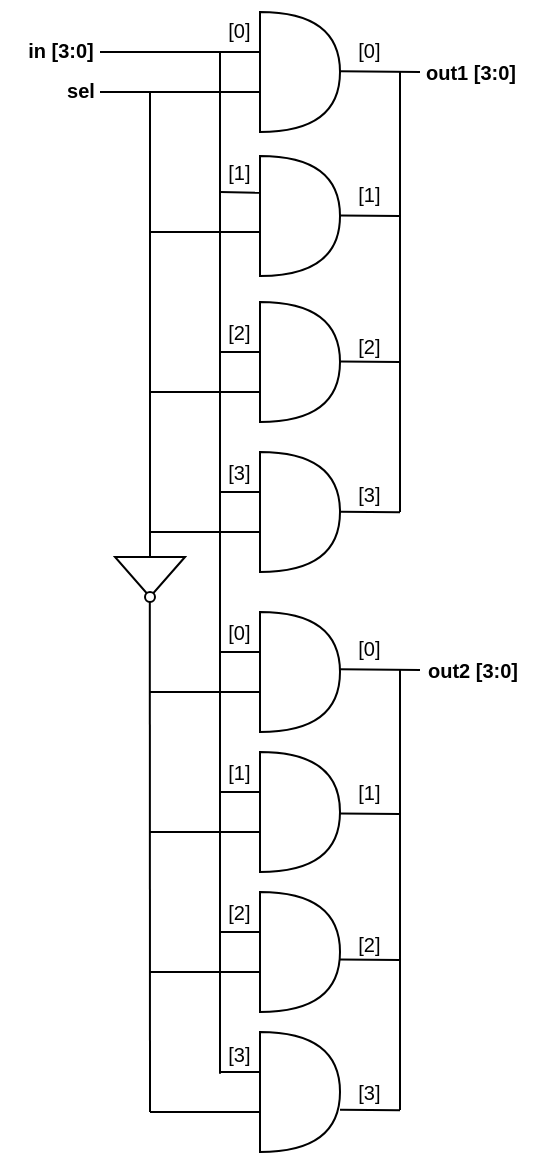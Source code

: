 <mxfile>
    <diagram id="PkcBlHhPvtz-_KXrimHW" name="Page-1">
        <mxGraphModel dx="1113" dy="626" grid="0" gridSize="10" guides="1" tooltips="1" connect="1" arrows="1" fold="1" page="1" pageScale="1" pageWidth="850" pageHeight="1100" background="#ffffff" math="0" shadow="0">
            <root>
                <mxCell id="0"/>
                <mxCell id="1" parent="0"/>
                <mxCell id="3" value="" style="shape=or;whiteSpace=wrap;html=1;strokeColor=#000000;fillColor=#FFFFFF;" parent="1" vertex="1">
                    <mxGeometry x="290" y="470" width="40" height="60" as="geometry"/>
                </mxCell>
                <mxCell id="6" value="&lt;b style=&quot;font-size: 10px;&quot;&gt;&lt;font style=&quot;font-size: 10px;&quot;&gt;in [3:0]&lt;/font&gt;&lt;/b&gt;" style="text;html=1;align=center;verticalAlign=middle;resizable=0;points=[];autosize=1;strokeColor=none;fillColor=none;fontColor=#000000;fontSize=10;" parent="1" vertex="1">
                    <mxGeometry x="160" y="104" width="60" height="30" as="geometry"/>
                </mxCell>
                <mxCell id="7" value="" style="endArrow=none;html=1;strokeColor=#000000;strokeWidth=1;" parent="1" edge="1">
                    <mxGeometry width="50" height="50" relative="1" as="geometry">
                        <mxPoint x="270" y="120" as="sourcePoint"/>
                        <mxPoint x="270" y="190" as="targetPoint"/>
                    </mxGeometry>
                </mxCell>
                <mxCell id="9" value="" style="shape=or;whiteSpace=wrap;html=1;strokeColor=#000000;fillColor=#FFFFFF;" parent="1" vertex="1">
                    <mxGeometry x="290" y="100" width="40" height="60" as="geometry"/>
                </mxCell>
                <mxCell id="10" value="" style="endArrow=none;html=1;strokeColor=#000000;strokeWidth=1;entryX=0.002;entryY=0.307;entryDx=0;entryDy=0;entryPerimeter=0;" parent="1" target="34" edge="1">
                    <mxGeometry width="50" height="50" relative="1" as="geometry">
                        <mxPoint x="270" y="190" as="sourcePoint"/>
                        <mxPoint x="280" y="240" as="targetPoint"/>
                    </mxGeometry>
                </mxCell>
                <mxCell id="11" value="" style="endArrow=none;html=1;strokeColor=#000000;strokeWidth=1;" parent="1" edge="1">
                    <mxGeometry width="50" height="50" relative="1" as="geometry">
                        <mxPoint x="290" y="120" as="sourcePoint"/>
                        <mxPoint x="210" y="120" as="targetPoint"/>
                    </mxGeometry>
                </mxCell>
                <mxCell id="12" value="" style="endArrow=none;html=1;strokeColor=#000000;strokeWidth=1;" parent="1" edge="1">
                    <mxGeometry width="50" height="50" relative="1" as="geometry">
                        <mxPoint x="290" y="140" as="sourcePoint"/>
                        <mxPoint x="210" y="140" as="targetPoint"/>
                    </mxGeometry>
                </mxCell>
                <mxCell id="13" value="&lt;b&gt;sel&lt;/b&gt;" style="text;html=1;align=center;verticalAlign=middle;resizable=0;points=[];autosize=1;strokeColor=none;fillColor=none;fontColor=#000000;fontSize=10;" parent="1" vertex="1">
                    <mxGeometry x="180" y="124" width="40" height="30" as="geometry"/>
                </mxCell>
                <mxCell id="19" value="" style="triangle;whiteSpace=wrap;html=1;fontSize=10;fontColor=#000000;rotation=90;fillColor=#FFFFFF;strokeColor=#000000;" parent="1" vertex="1">
                    <mxGeometry x="225" y="365" width="20" height="35" as="geometry"/>
                </mxCell>
                <mxCell id="20" value="" style="ellipse;whiteSpace=wrap;html=1;aspect=fixed;fontSize=10;fontColor=#000000;fillColor=#FFFFFF;strokeColor=#000000;" parent="1" vertex="1">
                    <mxGeometry x="232.5" y="390" width="5" height="5" as="geometry"/>
                </mxCell>
                <mxCell id="21" value="" style="endArrow=none;html=1;strokeColor=#000000;strokeWidth=1;exitX=0;exitY=0.5;exitDx=0;exitDy=0;" parent="1" source="19" edge="1">
                    <mxGeometry width="50" height="50" relative="1" as="geometry">
                        <mxPoint x="200" y="170" as="sourcePoint"/>
                        <mxPoint x="235" y="140" as="targetPoint"/>
                    </mxGeometry>
                </mxCell>
                <mxCell id="23" value="" style="endArrow=none;html=1;strokeColor=#000000;strokeWidth=1;" parent="1" edge="1">
                    <mxGeometry width="50" height="50" relative="1" as="geometry">
                        <mxPoint x="290" y="210" as="sourcePoint"/>
                        <mxPoint x="235" y="210" as="targetPoint"/>
                    </mxGeometry>
                </mxCell>
                <mxCell id="25" value="" style="endArrow=none;html=1;strokeColor=#000000;strokeWidth=1;" parent="1" edge="1">
                    <mxGeometry width="50" height="50" relative="1" as="geometry">
                        <mxPoint x="370" y="130" as="sourcePoint"/>
                        <mxPoint x="330" y="129.66" as="targetPoint"/>
                    </mxGeometry>
                </mxCell>
                <mxCell id="28" value="&lt;b&gt;out1 [3:0]&lt;/b&gt;" style="text;html=1;align=center;verticalAlign=middle;resizable=0;points=[];autosize=1;strokeColor=none;fillColor=none;fontColor=#000000;fontSize=10;" parent="1" vertex="1">
                    <mxGeometry x="360" y="115" width="70" height="30" as="geometry"/>
                </mxCell>
                <mxCell id="34" value="" style="shape=or;whiteSpace=wrap;html=1;strokeColor=#000000;fillColor=#FFFFFF;" vertex="1" parent="1">
                    <mxGeometry x="290" y="172" width="40" height="60" as="geometry"/>
                </mxCell>
                <mxCell id="35" value="" style="shape=or;whiteSpace=wrap;html=1;strokeColor=#000000;fillColor=#FFFFFF;" vertex="1" parent="1">
                    <mxGeometry x="290" y="245" width="40" height="60" as="geometry"/>
                </mxCell>
                <mxCell id="36" value="" style="shape=or;whiteSpace=wrap;html=1;strokeColor=#000000;fillColor=#FFFFFF;" vertex="1" parent="1">
                    <mxGeometry x="290" y="320" width="40" height="60" as="geometry"/>
                </mxCell>
                <mxCell id="37" value="" style="shape=or;whiteSpace=wrap;html=1;strokeColor=#000000;fillColor=#FFFFFF;" vertex="1" parent="1">
                    <mxGeometry x="290" y="400" width="40" height="60" as="geometry"/>
                </mxCell>
                <mxCell id="38" value="" style="shape=or;whiteSpace=wrap;html=1;strokeColor=#000000;fillColor=#FFFFFF;" vertex="1" parent="1">
                    <mxGeometry x="290" y="540" width="40" height="60" as="geometry"/>
                </mxCell>
                <mxCell id="39" value="" style="shape=or;whiteSpace=wrap;html=1;strokeColor=#000000;fillColor=#FFFFFF;" vertex="1" parent="1">
                    <mxGeometry x="290" y="610" width="40" height="60" as="geometry"/>
                </mxCell>
                <mxCell id="40" value="" style="endArrow=none;html=1;strokeColor=#000000;strokeWidth=1;" edge="1" parent="1">
                    <mxGeometry width="50" height="50" relative="1" as="geometry">
                        <mxPoint x="270" y="190" as="sourcePoint"/>
                        <mxPoint x="270" y="630.889" as="targetPoint"/>
                    </mxGeometry>
                </mxCell>
                <mxCell id="41" value="" style="endArrow=none;html=1;strokeColor=#000000;strokeWidth=1;entryX=0;entryY=0.417;entryDx=0;entryDy=0;entryPerimeter=0;" edge="1" parent="1" target="35">
                    <mxGeometry width="50" height="50" relative="1" as="geometry">
                        <mxPoint x="270" y="270" as="sourcePoint"/>
                        <mxPoint x="290.0" y="260.42" as="targetPoint"/>
                    </mxGeometry>
                </mxCell>
                <mxCell id="42" value="" style="endArrow=none;html=1;strokeColor=#000000;strokeWidth=1;entryX=0;entryY=0.417;entryDx=0;entryDy=0;entryPerimeter=0;" edge="1" parent="1">
                    <mxGeometry width="50" height="50" relative="1" as="geometry">
                        <mxPoint x="270" y="340" as="sourcePoint"/>
                        <mxPoint x="290" y="340.02" as="targetPoint"/>
                    </mxGeometry>
                </mxCell>
                <mxCell id="43" value="" style="endArrow=none;html=1;strokeColor=#000000;strokeWidth=1;exitX=0.012;exitY=0.333;exitDx=0;exitDy=0;exitPerimeter=0;" edge="1" parent="1" source="37">
                    <mxGeometry width="50" height="50" relative="1" as="geometry">
                        <mxPoint x="280" y="350" as="sourcePoint"/>
                        <mxPoint x="270" y="420" as="targetPoint"/>
                    </mxGeometry>
                </mxCell>
                <mxCell id="44" value="" style="endArrow=none;html=1;strokeColor=#000000;strokeWidth=1;exitX=0.012;exitY=0.333;exitDx=0;exitDy=0;exitPerimeter=0;" edge="1" parent="1">
                    <mxGeometry width="50" height="50" relative="1" as="geometry">
                        <mxPoint x="290" y="490" as="sourcePoint"/>
                        <mxPoint x="269.52" y="490.02" as="targetPoint"/>
                    </mxGeometry>
                </mxCell>
                <mxCell id="46" value="" style="endArrow=none;html=1;strokeColor=#000000;strokeWidth=1;exitX=0.012;exitY=0.333;exitDx=0;exitDy=0;exitPerimeter=0;" edge="1" parent="1">
                    <mxGeometry width="50" height="50" relative="1" as="geometry">
                        <mxPoint x="290" y="560" as="sourcePoint"/>
                        <mxPoint x="269.52" y="560.02" as="targetPoint"/>
                    </mxGeometry>
                </mxCell>
                <mxCell id="47" value="" style="endArrow=none;html=1;strokeColor=#000000;strokeWidth=1;exitX=0.012;exitY=0.333;exitDx=0;exitDy=0;exitPerimeter=0;" edge="1" parent="1">
                    <mxGeometry width="50" height="50" relative="1" as="geometry">
                        <mxPoint x="290" y="630" as="sourcePoint"/>
                        <mxPoint x="269.52" y="630.02" as="targetPoint"/>
                    </mxGeometry>
                </mxCell>
                <mxCell id="49" value="" style="endArrow=none;html=1;strokeColor=#000000;strokeWidth=1;" edge="1" parent="1">
                    <mxGeometry width="50" height="50" relative="1" as="geometry">
                        <mxPoint x="290" y="290" as="sourcePoint"/>
                        <mxPoint x="235" y="290" as="targetPoint"/>
                    </mxGeometry>
                </mxCell>
                <mxCell id="50" value="" style="endArrow=none;html=1;strokeColor=#000000;strokeWidth=1;" edge="1" parent="1">
                    <mxGeometry width="50" height="50" relative="1" as="geometry">
                        <mxPoint x="290" y="360" as="sourcePoint"/>
                        <mxPoint x="235" y="360" as="targetPoint"/>
                    </mxGeometry>
                </mxCell>
                <mxCell id="52" value="" style="endArrow=none;html=1;strokeColor=#000000;strokeWidth=1;" edge="1" parent="1">
                    <mxGeometry width="50" height="50" relative="1" as="geometry">
                        <mxPoint x="235" y="650" as="sourcePoint"/>
                        <mxPoint x="234.9" y="395" as="targetPoint"/>
                    </mxGeometry>
                </mxCell>
                <mxCell id="53" value="" style="endArrow=none;html=1;strokeColor=#000000;strokeWidth=1;" edge="1" parent="1">
                    <mxGeometry width="50" height="50" relative="1" as="geometry">
                        <mxPoint x="290" y="440" as="sourcePoint"/>
                        <mxPoint x="235" y="440" as="targetPoint"/>
                    </mxGeometry>
                </mxCell>
                <mxCell id="54" value="" style="endArrow=none;html=1;strokeColor=#000000;strokeWidth=1;" edge="1" parent="1">
                    <mxGeometry width="50" height="50" relative="1" as="geometry">
                        <mxPoint x="290" y="510" as="sourcePoint"/>
                        <mxPoint x="235" y="510" as="targetPoint"/>
                    </mxGeometry>
                </mxCell>
                <mxCell id="55" value="" style="endArrow=none;html=1;strokeColor=#000000;strokeWidth=1;" edge="1" parent="1">
                    <mxGeometry width="50" height="50" relative="1" as="geometry">
                        <mxPoint x="290" y="580" as="sourcePoint"/>
                        <mxPoint x="235" y="580" as="targetPoint"/>
                    </mxGeometry>
                </mxCell>
                <mxCell id="56" value="" style="endArrow=none;html=1;strokeColor=#000000;strokeWidth=1;" edge="1" parent="1">
                    <mxGeometry width="50" height="50" relative="1" as="geometry">
                        <mxPoint x="290" y="650" as="sourcePoint"/>
                        <mxPoint x="235" y="650" as="targetPoint"/>
                    </mxGeometry>
                </mxCell>
                <mxCell id="57" value="&lt;font color=&quot;#000000&quot; style=&quot;font-size: 10px;&quot;&gt;&amp;nbsp; &amp;nbsp;[0]&lt;/font&gt;" style="text;html=1;align=center;verticalAlign=middle;resizable=0;points=[];autosize=1;strokeColor=none;fillColor=none;fontSize=10;" vertex="1" parent="1">
                    <mxGeometry x="255" y="94" width="40" height="30" as="geometry"/>
                </mxCell>
                <mxCell id="59" value="&lt;font color=&quot;#000000&quot; style=&quot;font-size: 10px;&quot;&gt;&amp;nbsp; &amp;nbsp;[1]&lt;/font&gt;" style="text;html=1;align=center;verticalAlign=middle;resizable=0;points=[];autosize=1;strokeColor=none;fillColor=none;fontSize=10;" vertex="1" parent="1">
                    <mxGeometry x="255" y="165" width="40" height="30" as="geometry"/>
                </mxCell>
                <mxCell id="60" value="&lt;font color=&quot;#000000&quot; style=&quot;font-size: 10px;&quot;&gt;&amp;nbsp; &amp;nbsp;[2]&lt;/font&gt;" style="text;html=1;align=center;verticalAlign=middle;resizable=0;points=[];autosize=1;strokeColor=none;fillColor=none;fontSize=10;" vertex="1" parent="1">
                    <mxGeometry x="255" y="245" width="40" height="30" as="geometry"/>
                </mxCell>
                <mxCell id="61" value="&lt;font color=&quot;#000000&quot; style=&quot;font-size: 10px;&quot;&gt;&amp;nbsp; &amp;nbsp;[3]&lt;/font&gt;" style="text;html=1;align=center;verticalAlign=middle;resizable=0;points=[];autosize=1;strokeColor=none;fillColor=none;fontSize=10;" vertex="1" parent="1">
                    <mxGeometry x="255" y="315" width="40" height="30" as="geometry"/>
                </mxCell>
                <mxCell id="62" value="&lt;font color=&quot;#000000&quot; style=&quot;font-size: 10px;&quot;&gt;&amp;nbsp; &amp;nbsp;[0]&lt;/font&gt;" style="text;html=1;align=center;verticalAlign=middle;resizable=0;points=[];autosize=1;strokeColor=none;fillColor=none;fontSize=10;" vertex="1" parent="1">
                    <mxGeometry x="255" y="395" width="40" height="30" as="geometry"/>
                </mxCell>
                <mxCell id="63" value="&lt;font color=&quot;#000000&quot; style=&quot;font-size: 10px;&quot;&gt;&amp;nbsp; &amp;nbsp;[1]&lt;/font&gt;" style="text;html=1;align=center;verticalAlign=middle;resizable=0;points=[];autosize=1;strokeColor=none;fillColor=none;fontSize=10;" vertex="1" parent="1">
                    <mxGeometry x="255" y="465" width="40" height="30" as="geometry"/>
                </mxCell>
                <mxCell id="64" value="&lt;font color=&quot;#000000&quot; style=&quot;font-size: 10px;&quot;&gt;&amp;nbsp; &amp;nbsp;[2]&lt;/font&gt;" style="text;html=1;align=center;verticalAlign=middle;resizable=0;points=[];autosize=1;strokeColor=none;fillColor=none;fontSize=10;" vertex="1" parent="1">
                    <mxGeometry x="255" y="535" width="40" height="30" as="geometry"/>
                </mxCell>
                <mxCell id="65" value="&lt;font color=&quot;#000000&quot; style=&quot;font-size: 10px;&quot;&gt;&amp;nbsp; &amp;nbsp;[3]&lt;/font&gt;" style="text;html=1;align=center;verticalAlign=middle;resizable=0;points=[];autosize=1;strokeColor=none;fillColor=none;fontSize=10;" vertex="1" parent="1">
                    <mxGeometry x="255" y="606" width="40" height="30" as="geometry"/>
                </mxCell>
                <mxCell id="66" value="" style="endArrow=none;html=1;strokeColor=#000000;strokeWidth=1;" edge="1" parent="1">
                    <mxGeometry width="50" height="50" relative="1" as="geometry">
                        <mxPoint x="360" y="130" as="sourcePoint"/>
                        <mxPoint x="360" y="350" as="targetPoint"/>
                    </mxGeometry>
                </mxCell>
                <mxCell id="67" value="" style="endArrow=none;html=1;strokeColor=#000000;strokeWidth=1;" edge="1" parent="1">
                    <mxGeometry width="50" height="50" relative="1" as="geometry">
                        <mxPoint x="360" y="202" as="sourcePoint"/>
                        <mxPoint x="330" y="201.71" as="targetPoint"/>
                    </mxGeometry>
                </mxCell>
                <mxCell id="68" value="" style="endArrow=none;html=1;strokeColor=#000000;strokeWidth=1;" edge="1" parent="1">
                    <mxGeometry width="50" height="50" relative="1" as="geometry">
                        <mxPoint x="360" y="275" as="sourcePoint"/>
                        <mxPoint x="330.0" y="274.71" as="targetPoint"/>
                    </mxGeometry>
                </mxCell>
                <mxCell id="69" value="" style="endArrow=none;html=1;strokeColor=#000000;strokeWidth=1;" edge="1" parent="1">
                    <mxGeometry width="50" height="50" relative="1" as="geometry">
                        <mxPoint x="360" y="350.15" as="sourcePoint"/>
                        <mxPoint x="330.0" y="349.86" as="targetPoint"/>
                    </mxGeometry>
                </mxCell>
                <mxCell id="75" value="&lt;font color=&quot;#000000&quot; style=&quot;font-size: 10px;&quot;&gt;&amp;nbsp; &amp;nbsp;[0]&lt;/font&gt;" style="text;html=1;align=center;verticalAlign=middle;resizable=0;points=[];autosize=1;strokeColor=none;fillColor=none;fontSize=10;" vertex="1" parent="1">
                    <mxGeometry x="320" y="104" width="40" height="30" as="geometry"/>
                </mxCell>
                <mxCell id="76" value="&lt;font color=&quot;#000000&quot; style=&quot;font-size: 10px;&quot;&gt;&amp;nbsp; &amp;nbsp;[1]&lt;/font&gt;" style="text;html=1;align=center;verticalAlign=middle;resizable=0;points=[];autosize=1;strokeColor=none;fillColor=none;fontSize=10;" vertex="1" parent="1">
                    <mxGeometry x="320" y="176" width="40" height="30" as="geometry"/>
                </mxCell>
                <mxCell id="77" value="&lt;font color=&quot;#000000&quot; style=&quot;font-size: 10px;&quot;&gt;&amp;nbsp; &amp;nbsp;[2]&lt;/font&gt;" style="text;html=1;align=center;verticalAlign=middle;resizable=0;points=[];autosize=1;strokeColor=none;fillColor=none;fontSize=10;" vertex="1" parent="1">
                    <mxGeometry x="320" y="252" width="40" height="30" as="geometry"/>
                </mxCell>
                <mxCell id="78" value="&lt;font color=&quot;#000000&quot; style=&quot;font-size: 10px;&quot;&gt;&amp;nbsp; &amp;nbsp;[3]&lt;/font&gt;" style="text;html=1;align=center;verticalAlign=middle;resizable=0;points=[];autosize=1;strokeColor=none;fillColor=none;fontSize=10;" vertex="1" parent="1">
                    <mxGeometry x="320" y="326" width="40" height="30" as="geometry"/>
                </mxCell>
                <mxCell id="79" value="" style="endArrow=none;html=1;strokeColor=#000000;strokeWidth=1;" edge="1" parent="1">
                    <mxGeometry width="50" height="50" relative="1" as="geometry">
                        <mxPoint x="370" y="429" as="sourcePoint"/>
                        <mxPoint x="330" y="428.66" as="targetPoint"/>
                    </mxGeometry>
                </mxCell>
                <mxCell id="80" value="&lt;b&gt;out2 [3:0]&lt;/b&gt;" style="text;html=1;align=center;verticalAlign=middle;resizable=0;points=[];autosize=1;strokeColor=none;fillColor=none;fontColor=#000000;fontSize=10;" vertex="1" parent="1">
                    <mxGeometry x="364" y="417" width="63" height="24" as="geometry"/>
                </mxCell>
                <mxCell id="81" value="" style="endArrow=none;html=1;strokeColor=#000000;strokeWidth=1;" edge="1" parent="1">
                    <mxGeometry width="50" height="50" relative="1" as="geometry">
                        <mxPoint x="360" y="429" as="sourcePoint"/>
                        <mxPoint x="360" y="649" as="targetPoint"/>
                    </mxGeometry>
                </mxCell>
                <mxCell id="82" value="" style="endArrow=none;html=1;strokeColor=#000000;strokeWidth=1;" edge="1" parent="1">
                    <mxGeometry width="50" height="50" relative="1" as="geometry">
                        <mxPoint x="360" y="501" as="sourcePoint"/>
                        <mxPoint x="330" y="500.71" as="targetPoint"/>
                    </mxGeometry>
                </mxCell>
                <mxCell id="83" value="" style="endArrow=none;html=1;strokeColor=#000000;strokeWidth=1;" edge="1" parent="1">
                    <mxGeometry width="50" height="50" relative="1" as="geometry">
                        <mxPoint x="360" y="574" as="sourcePoint"/>
                        <mxPoint x="330" y="573.71" as="targetPoint"/>
                    </mxGeometry>
                </mxCell>
                <mxCell id="84" value="" style="endArrow=none;html=1;strokeColor=#000000;strokeWidth=1;" edge="1" parent="1">
                    <mxGeometry width="50" height="50" relative="1" as="geometry">
                        <mxPoint x="360" y="649.15" as="sourcePoint"/>
                        <mxPoint x="330" y="648.86" as="targetPoint"/>
                    </mxGeometry>
                </mxCell>
                <mxCell id="85" value="&lt;font color=&quot;#000000&quot; style=&quot;font-size: 10px;&quot;&gt;&amp;nbsp; &amp;nbsp;[0]&lt;/font&gt;" style="text;html=1;align=center;verticalAlign=middle;resizable=0;points=[];autosize=1;strokeColor=none;fillColor=none;fontSize=10;" vertex="1" parent="1">
                    <mxGeometry x="320" y="403" width="40" height="30" as="geometry"/>
                </mxCell>
                <mxCell id="86" value="&lt;font color=&quot;#000000&quot; style=&quot;font-size: 10px;&quot;&gt;&amp;nbsp; &amp;nbsp;[1]&lt;/font&gt;" style="text;html=1;align=center;verticalAlign=middle;resizable=0;points=[];autosize=1;strokeColor=none;fillColor=none;fontSize=10;" vertex="1" parent="1">
                    <mxGeometry x="320" y="475" width="40" height="30" as="geometry"/>
                </mxCell>
                <mxCell id="87" value="&lt;font color=&quot;#000000&quot; style=&quot;font-size: 10px;&quot;&gt;&amp;nbsp; &amp;nbsp;[2]&lt;/font&gt;" style="text;html=1;align=center;verticalAlign=middle;resizable=0;points=[];autosize=1;strokeColor=none;fillColor=none;fontSize=10;" vertex="1" parent="1">
                    <mxGeometry x="320" y="551" width="40" height="30" as="geometry"/>
                </mxCell>
                <mxCell id="88" value="&lt;font color=&quot;#000000&quot; style=&quot;font-size: 10px;&quot;&gt;&amp;nbsp; &amp;nbsp;[3]&lt;/font&gt;" style="text;html=1;align=center;verticalAlign=middle;resizable=0;points=[];autosize=1;strokeColor=none;fillColor=none;fontSize=10;" vertex="1" parent="1">
                    <mxGeometry x="320" y="625" width="40" height="30" as="geometry"/>
                </mxCell>
            </root>
        </mxGraphModel>
    </diagram>
</mxfile>